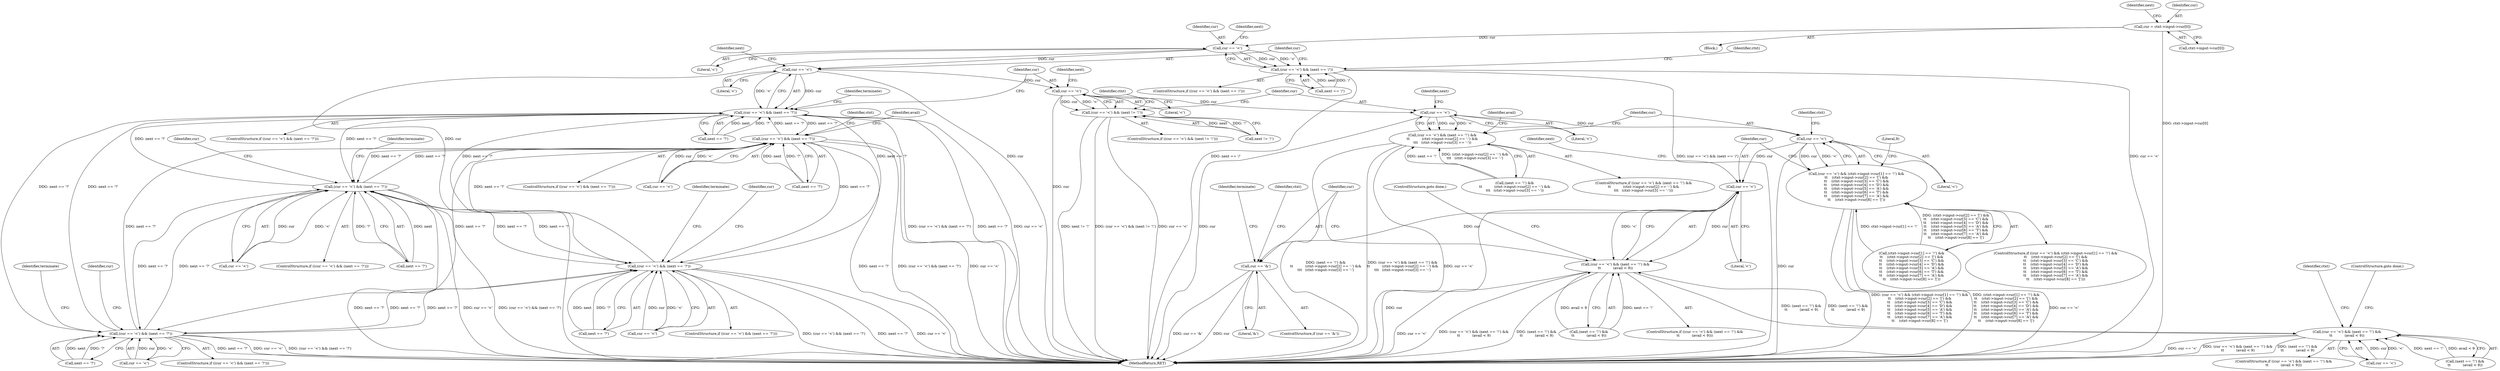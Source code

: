 digraph "0_Chrome_44a637b47793512bfb1d2589d43b8dc492a97629_1@array" {
"1001246" [label="(Call,cur = ctxt->input->cur[0])"];
"1001276" [label="(Call,cur == '<')"];
"1001275" [label="(Call,(cur == '<') && (next == '/'))"];
"1001292" [label="(Call,cur == '<')"];
"1001291" [label="(Call,(cur == '<') && (next == '?'))"];
"1000604" [label="(Call,(cur == '<') && (next == '?'))"];
"1002077" [label="(Call,(cur == '<') && (next == '?'))"];
"1002447" [label="(Call,(cur == '<') && (next == '?'))"];
"1002644" [label="(Call,(cur == '<') && (next == '?'))"];
"1001316" [label="(Call,cur == '<')"];
"1001315" [label="(Call,(cur == '<') && (next != '!'))"];
"1001332" [label="(Call,cur == '<')"];
"1001331" [label="(Call,(cur == '<') && (next == '!') &&\n\t\t           (ctxt->input->cur[2] == '-') &&\n\t\t\t   (ctxt->input->cur[3] == '-'))"];
"1001404" [label="(Call,cur == '<')"];
"1001403" [label="(Call,(cur == '<') && (ctxt->input->cur[1] == '!') &&\n\t\t    (ctxt->input->cur[2] == '[') &&\n\t\t    (ctxt->input->cur[3] == 'C') &&\n\t\t    (ctxt->input->cur[4] == 'D') &&\n\t\t    (ctxt->input->cur[5] == 'A') &&\n\t\t    (ctxt->input->cur[6] == 'T') &&\n\t\t    (ctxt->input->cur[7] == 'A') &&\n\t\t    (ctxt->input->cur[8] == '['))"];
"1001498" [label="(Call,cur == '<')"];
"1001497" [label="(Call,(cur == '<') && (next == '!') &&\n\t\t           (avail < 9))"];
"1002335" [label="(Call,(cur == '<') && (next == '!') &&\n\t\t           (avail < 9))"];
"1001512" [label="(Call,cur == '&')"];
"1001488" [label="(Literal,9)"];
"1001500" [label="(Literal,'<')"];
"1001290" [label="(ControlStructure,if ((cur == '<') && (next == '?')))"];
"1001404" [label="(Call,cur == '<')"];
"1002451" [label="(Call,next == '?')"];
"1002458" [label="(Identifier,terminate)"];
"1001362" [label="(Identifier,avail)"];
"1001331" [label="(Call,(cur == '<') && (next == '!') &&\n\t\t           (ctxt->input->cur[2] == '-') &&\n\t\t\t   (ctxt->input->cur[3] == '-'))"];
"1002352" [label="(Identifier,ctxt)"];
"1001503" [label="(Identifier,next)"];
"1001285" [label="(Identifier,ctxt)"];
"1001302" [label="(Identifier,terminate)"];
"1002088" [label="(Identifier,terminate)"];
"1001333" [label="(Identifier,cur)"];
"1001296" [label="(Identifier,next)"];
"1001277" [label="(Identifier,cur)"];
"1000603" [label="(ControlStructure,if ((cur == '<') && (next == '?')))"];
"1002645" [label="(Call,cur == '<')"];
"1001325" [label="(Identifier,ctxt)"];
"1002334" [label="(ControlStructure,if ((cur == '<') && (next == '!') &&\n\t\t           (avail < 9)))"];
"1002078" [label="(Call,cur == '<')"];
"1002678" [label="(Identifier,cur)"];
"1001498" [label="(Call,cur == '<')"];
"1002448" [label="(Call,cur == '<')"];
"1002335" [label="(Call,(cur == '<') && (next == '!') &&\n\t\t           (avail < 9))"];
"1001496" [label="(ControlStructure,if ((cur == '<') && (next == '!') &&\n\t\t           (avail < 9)))"];
"1002111" [label="(Identifier,cur)"];
"1001248" [label="(Call,ctxt->input->cur[0])"];
"1001314" [label="(ControlStructure,if ((cur == '<') && (next != '!')))"];
"1001256" [label="(Identifier,next)"];
"1001406" [label="(Literal,'<')"];
"1002076" [label="(ControlStructure,if ((cur == '<') && (next == '?')))"];
"1002643" [label="(ControlStructure,if ((cur == '<') && (next == '?')))"];
"1001514" [label="(Literal,'&')"];
"1002339" [label="(Call,(next == '!') &&\n\t\t           (avail < 9))"];
"1001276" [label="(Call,cur == '<')"];
"1001334" [label="(Literal,'<')"];
"1001316" [label="(Call,cur == '<')"];
"1002081" [label="(Call,next == '?')"];
"1002476" [label="(Identifier,cur)"];
"1001511" [label="(ControlStructure,if (cur == '&'))"];
"1000809" [label="(Identifier,ctxt)"];
"1000605" [label="(Call,cur == '<')"];
"1001335" [label="(Call,(next == '!') &&\n\t\t           (ctxt->input->cur[2] == '-') &&\n\t\t\t   (ctxt->input->cur[3] == '-'))"];
"1002655" [label="(Identifier,terminate)"];
"1001403" [label="(Call,(cur == '<') && (ctxt->input->cur[1] == '!') &&\n\t\t    (ctxt->input->cur[2] == '[') &&\n\t\t    (ctxt->input->cur[3] == 'C') &&\n\t\t    (ctxt->input->cur[4] == 'D') &&\n\t\t    (ctxt->input->cur[5] == 'A') &&\n\t\t    (ctxt->input->cur[6] == 'T') &&\n\t\t    (ctxt->input->cur[7] == 'A') &&\n\t\t    (ctxt->input->cur[8] == '['))"];
"1001275" [label="(Call,(cur == '<') && (next == '/'))"];
"1001293" [label="(Identifier,cur)"];
"1002347" [label="(ControlStructure,goto done;)"];
"1000614" [label="(Identifier,avail)"];
"1001497" [label="(Call,(cur == '<') && (next == '!') &&\n\t\t           (avail < 9))"];
"1001501" [label="(Call,(next == '!') &&\n\t\t           (avail < 9))"];
"1001294" [label="(Literal,'<')"];
"1001274" [label="(ControlStructure,if ((cur == '<') && (next == '/')))"];
"1003319" [label="(MethodReturn,RET)"];
"1001318" [label="(Literal,'<')"];
"1001279" [label="(Call,next == '/')"];
"1002446" [label="(ControlStructure,if ((cur == '<') && (next == '?')))"];
"1001407" [label="(Call,(ctxt->input->cur[1] == '!') &&\n\t\t    (ctxt->input->cur[2] == '[') &&\n\t\t    (ctxt->input->cur[3] == 'C') &&\n\t\t    (ctxt->input->cur[4] == 'D') &&\n\t\t    (ctxt->input->cur[5] == 'A') &&\n\t\t    (ctxt->input->cur[6] == 'T') &&\n\t\t    (ctxt->input->cur[7] == 'A') &&\n\t\t    (ctxt->input->cur[8] == '['))"];
"1001402" [label="(ControlStructure,if ((cur == '<') && (ctxt->input->cur[1] == '!') &&\n\t\t    (ctxt->input->cur[2] == '[') &&\n\t\t    (ctxt->input->cur[3] == 'C') &&\n\t\t    (ctxt->input->cur[4] == 'D') &&\n\t\t    (ctxt->input->cur[5] == 'A') &&\n\t\t    (ctxt->input->cur[6] == 'T') &&\n\t\t    (ctxt->input->cur[7] == 'A') &&\n\t\t    (ctxt->input->cur[8] == '[')))"];
"1001330" [label="(ControlStructure,if ((cur == '<') && (next == '!') &&\n\t\t           (ctxt->input->cur[2] == '-') &&\n\t\t\t   (ctxt->input->cur[3] == '-')))"];
"1002644" [label="(Call,(cur == '<') && (next == '?'))"];
"1001512" [label="(Call,cur == '&')"];
"1001319" [label="(Call,next != '!')"];
"1001315" [label="(Call,(cur == '<') && (next != '!'))"];
"1001291" [label="(Call,(cur == '<') && (next == '?'))"];
"1001536" [label="(Identifier,ctxt)"];
"1001499" [label="(Identifier,cur)"];
"1002447" [label="(Call,(cur == '<') && (next == '?'))"];
"1001519" [label="(Identifier,terminate)"];
"1002077" [label="(Call,(cur == '<') && (next == '?'))"];
"1001337" [label="(Identifier,next)"];
"1001332" [label="(Call,cur == '<')"];
"1001412" [label="(Identifier,ctxt)"];
"1001232" [label="(Block,)"];
"1001246" [label="(Call,cur = ctxt->input->cur[0])"];
"1001320" [label="(Identifier,next)"];
"1001405" [label="(Identifier,cur)"];
"1001292" [label="(Call,cur == '<')"];
"1002648" [label="(Call,next == '?')"];
"1001280" [label="(Identifier,next)"];
"1001247" [label="(Identifier,cur)"];
"1001317" [label="(Identifier,cur)"];
"1001278" [label="(Literal,'<')"];
"1000604" [label="(Call,(cur == '<') && (next == '?'))"];
"1001295" [label="(Call,next == '?')"];
"1001509" [label="(ControlStructure,goto done;)"];
"1001513" [label="(Identifier,cur)"];
"1002336" [label="(Call,cur == '<')"];
"1000608" [label="(Call,next == '?')"];
"1001246" -> "1001232"  [label="AST: "];
"1001246" -> "1001248"  [label="CFG: "];
"1001247" -> "1001246"  [label="AST: "];
"1001248" -> "1001246"  [label="AST: "];
"1001256" -> "1001246"  [label="CFG: "];
"1001246" -> "1003319"  [label="DDG: ctxt->input->cur[0]"];
"1001246" -> "1001276"  [label="DDG: cur"];
"1001276" -> "1001275"  [label="AST: "];
"1001276" -> "1001278"  [label="CFG: "];
"1001277" -> "1001276"  [label="AST: "];
"1001278" -> "1001276"  [label="AST: "];
"1001280" -> "1001276"  [label="CFG: "];
"1001275" -> "1001276"  [label="CFG: "];
"1001276" -> "1003319"  [label="DDG: cur"];
"1001276" -> "1001275"  [label="DDG: cur"];
"1001276" -> "1001275"  [label="DDG: '<'"];
"1001276" -> "1001292"  [label="DDG: cur"];
"1001275" -> "1001274"  [label="AST: "];
"1001275" -> "1001279"  [label="CFG: "];
"1001279" -> "1001275"  [label="AST: "];
"1001285" -> "1001275"  [label="CFG: "];
"1001293" -> "1001275"  [label="CFG: "];
"1001275" -> "1003319"  [label="DDG: (cur == '<') && (next == '/')"];
"1001275" -> "1003319"  [label="DDG: cur == '<'"];
"1001275" -> "1003319"  [label="DDG: next == '/'"];
"1001279" -> "1001275"  [label="DDG: next"];
"1001279" -> "1001275"  [label="DDG: '/'"];
"1001292" -> "1001291"  [label="AST: "];
"1001292" -> "1001294"  [label="CFG: "];
"1001293" -> "1001292"  [label="AST: "];
"1001294" -> "1001292"  [label="AST: "];
"1001296" -> "1001292"  [label="CFG: "];
"1001291" -> "1001292"  [label="CFG: "];
"1001292" -> "1003319"  [label="DDG: cur"];
"1001292" -> "1001291"  [label="DDG: cur"];
"1001292" -> "1001291"  [label="DDG: '<'"];
"1001292" -> "1001316"  [label="DDG: cur"];
"1001291" -> "1001290"  [label="AST: "];
"1001291" -> "1001295"  [label="CFG: "];
"1001295" -> "1001291"  [label="AST: "];
"1001302" -> "1001291"  [label="CFG: "];
"1001317" -> "1001291"  [label="CFG: "];
"1001291" -> "1003319"  [label="DDG: next == '?'"];
"1001291" -> "1003319"  [label="DDG: cur == '<'"];
"1001291" -> "1003319"  [label="DDG: (cur == '<') && (next == '?')"];
"1001291" -> "1000604"  [label="DDG: next == '?'"];
"1002447" -> "1001291"  [label="DDG: next == '?'"];
"1002644" -> "1001291"  [label="DDG: next == '?'"];
"1002077" -> "1001291"  [label="DDG: next == '?'"];
"1000604" -> "1001291"  [label="DDG: next == '?'"];
"1001295" -> "1001291"  [label="DDG: next"];
"1001295" -> "1001291"  [label="DDG: '?'"];
"1001291" -> "1002077"  [label="DDG: next == '?'"];
"1001291" -> "1002447"  [label="DDG: next == '?'"];
"1001291" -> "1002644"  [label="DDG: next == '?'"];
"1000604" -> "1000603"  [label="AST: "];
"1000604" -> "1000605"  [label="CFG: "];
"1000604" -> "1000608"  [label="CFG: "];
"1000605" -> "1000604"  [label="AST: "];
"1000608" -> "1000604"  [label="AST: "];
"1000614" -> "1000604"  [label="CFG: "];
"1000809" -> "1000604"  [label="CFG: "];
"1000604" -> "1003319"  [label="DDG: next == '?'"];
"1000604" -> "1003319"  [label="DDG: (cur == '<') && (next == '?')"];
"1000604" -> "1003319"  [label="DDG: cur == '<'"];
"1000605" -> "1000604"  [label="DDG: cur"];
"1000605" -> "1000604"  [label="DDG: '<'"];
"1002447" -> "1000604"  [label="DDG: next == '?'"];
"1002644" -> "1000604"  [label="DDG: next == '?'"];
"1002077" -> "1000604"  [label="DDG: next == '?'"];
"1000608" -> "1000604"  [label="DDG: next"];
"1000608" -> "1000604"  [label="DDG: '?'"];
"1000604" -> "1002077"  [label="DDG: next == '?'"];
"1000604" -> "1002447"  [label="DDG: next == '?'"];
"1000604" -> "1002644"  [label="DDG: next == '?'"];
"1002077" -> "1002076"  [label="AST: "];
"1002077" -> "1002078"  [label="CFG: "];
"1002077" -> "1002081"  [label="CFG: "];
"1002078" -> "1002077"  [label="AST: "];
"1002081" -> "1002077"  [label="AST: "];
"1002088" -> "1002077"  [label="CFG: "];
"1002111" -> "1002077"  [label="CFG: "];
"1002077" -> "1003319"  [label="DDG: next == '?'"];
"1002077" -> "1003319"  [label="DDG: cur == '<'"];
"1002077" -> "1003319"  [label="DDG: (cur == '<') && (next == '?')"];
"1002078" -> "1002077"  [label="DDG: cur"];
"1002078" -> "1002077"  [label="DDG: '<'"];
"1002447" -> "1002077"  [label="DDG: next == '?'"];
"1002644" -> "1002077"  [label="DDG: next == '?'"];
"1002081" -> "1002077"  [label="DDG: next"];
"1002081" -> "1002077"  [label="DDG: '?'"];
"1002077" -> "1002447"  [label="DDG: next == '?'"];
"1002077" -> "1002644"  [label="DDG: next == '?'"];
"1002447" -> "1002446"  [label="AST: "];
"1002447" -> "1002448"  [label="CFG: "];
"1002447" -> "1002451"  [label="CFG: "];
"1002448" -> "1002447"  [label="AST: "];
"1002451" -> "1002447"  [label="AST: "];
"1002458" -> "1002447"  [label="CFG: "];
"1002476" -> "1002447"  [label="CFG: "];
"1002447" -> "1003319"  [label="DDG: next == '?'"];
"1002447" -> "1003319"  [label="DDG: cur == '<'"];
"1002447" -> "1003319"  [label="DDG: (cur == '<') && (next == '?')"];
"1002448" -> "1002447"  [label="DDG: cur"];
"1002448" -> "1002447"  [label="DDG: '<'"];
"1002451" -> "1002447"  [label="DDG: next"];
"1002451" -> "1002447"  [label="DDG: '?'"];
"1002644" -> "1002447"  [label="DDG: next == '?'"];
"1002447" -> "1002644"  [label="DDG: next == '?'"];
"1002644" -> "1002643"  [label="AST: "];
"1002644" -> "1002645"  [label="CFG: "];
"1002644" -> "1002648"  [label="CFG: "];
"1002645" -> "1002644"  [label="AST: "];
"1002648" -> "1002644"  [label="AST: "];
"1002655" -> "1002644"  [label="CFG: "];
"1002678" -> "1002644"  [label="CFG: "];
"1002644" -> "1003319"  [label="DDG: next == '?'"];
"1002644" -> "1003319"  [label="DDG: cur == '<'"];
"1002644" -> "1003319"  [label="DDG: (cur == '<') && (next == '?')"];
"1002645" -> "1002644"  [label="DDG: cur"];
"1002645" -> "1002644"  [label="DDG: '<'"];
"1002648" -> "1002644"  [label="DDG: next"];
"1002648" -> "1002644"  [label="DDG: '?'"];
"1001316" -> "1001315"  [label="AST: "];
"1001316" -> "1001318"  [label="CFG: "];
"1001317" -> "1001316"  [label="AST: "];
"1001318" -> "1001316"  [label="AST: "];
"1001320" -> "1001316"  [label="CFG: "];
"1001315" -> "1001316"  [label="CFG: "];
"1001316" -> "1003319"  [label="DDG: cur"];
"1001316" -> "1001315"  [label="DDG: cur"];
"1001316" -> "1001315"  [label="DDG: '<'"];
"1001316" -> "1001332"  [label="DDG: cur"];
"1001315" -> "1001314"  [label="AST: "];
"1001315" -> "1001319"  [label="CFG: "];
"1001319" -> "1001315"  [label="AST: "];
"1001325" -> "1001315"  [label="CFG: "];
"1001333" -> "1001315"  [label="CFG: "];
"1001315" -> "1003319"  [label="DDG: cur == '<'"];
"1001315" -> "1003319"  [label="DDG: next != '!'"];
"1001315" -> "1003319"  [label="DDG: (cur == '<') && (next != '!')"];
"1001319" -> "1001315"  [label="DDG: next"];
"1001319" -> "1001315"  [label="DDG: '!'"];
"1001332" -> "1001331"  [label="AST: "];
"1001332" -> "1001334"  [label="CFG: "];
"1001333" -> "1001332"  [label="AST: "];
"1001334" -> "1001332"  [label="AST: "];
"1001337" -> "1001332"  [label="CFG: "];
"1001331" -> "1001332"  [label="CFG: "];
"1001332" -> "1003319"  [label="DDG: cur"];
"1001332" -> "1001331"  [label="DDG: cur"];
"1001332" -> "1001331"  [label="DDG: '<'"];
"1001332" -> "1001404"  [label="DDG: cur"];
"1001331" -> "1001330"  [label="AST: "];
"1001331" -> "1001335"  [label="CFG: "];
"1001335" -> "1001331"  [label="AST: "];
"1001362" -> "1001331"  [label="CFG: "];
"1001405" -> "1001331"  [label="CFG: "];
"1001331" -> "1003319"  [label="DDG: cur == '<'"];
"1001331" -> "1003319"  [label="DDG: (next == '!') &&\n\t\t           (ctxt->input->cur[2] == '-') &&\n\t\t\t   (ctxt->input->cur[3] == '-')"];
"1001331" -> "1003319"  [label="DDG: (cur == '<') && (next == '!') &&\n\t\t           (ctxt->input->cur[2] == '-') &&\n\t\t\t   (ctxt->input->cur[3] == '-')"];
"1001335" -> "1001331"  [label="DDG: next == '!'"];
"1001335" -> "1001331"  [label="DDG: (ctxt->input->cur[2] == '-') &&\n\t\t\t   (ctxt->input->cur[3] == '-')"];
"1001404" -> "1001403"  [label="AST: "];
"1001404" -> "1001406"  [label="CFG: "];
"1001405" -> "1001404"  [label="AST: "];
"1001406" -> "1001404"  [label="AST: "];
"1001412" -> "1001404"  [label="CFG: "];
"1001403" -> "1001404"  [label="CFG: "];
"1001404" -> "1003319"  [label="DDG: cur"];
"1001404" -> "1001403"  [label="DDG: cur"];
"1001404" -> "1001403"  [label="DDG: '<'"];
"1001404" -> "1001498"  [label="DDG: cur"];
"1001403" -> "1001402"  [label="AST: "];
"1001403" -> "1001407"  [label="CFG: "];
"1001407" -> "1001403"  [label="AST: "];
"1001488" -> "1001403"  [label="CFG: "];
"1001499" -> "1001403"  [label="CFG: "];
"1001403" -> "1003319"  [label="DDG: cur == '<'"];
"1001403" -> "1003319"  [label="DDG: (cur == '<') && (ctxt->input->cur[1] == '!') &&\n\t\t    (ctxt->input->cur[2] == '[') &&\n\t\t    (ctxt->input->cur[3] == 'C') &&\n\t\t    (ctxt->input->cur[4] == 'D') &&\n\t\t    (ctxt->input->cur[5] == 'A') &&\n\t\t    (ctxt->input->cur[6] == 'T') &&\n\t\t    (ctxt->input->cur[7] == 'A') &&\n\t\t    (ctxt->input->cur[8] == '[')"];
"1001403" -> "1003319"  [label="DDG: (ctxt->input->cur[1] == '!') &&\n\t\t    (ctxt->input->cur[2] == '[') &&\n\t\t    (ctxt->input->cur[3] == 'C') &&\n\t\t    (ctxt->input->cur[4] == 'D') &&\n\t\t    (ctxt->input->cur[5] == 'A') &&\n\t\t    (ctxt->input->cur[6] == 'T') &&\n\t\t    (ctxt->input->cur[7] == 'A') &&\n\t\t    (ctxt->input->cur[8] == '[')"];
"1001407" -> "1001403"  [label="DDG: ctxt->input->cur[1] == '!'"];
"1001407" -> "1001403"  [label="DDG: (ctxt->input->cur[2] == '[') &&\n\t\t    (ctxt->input->cur[3] == 'C') &&\n\t\t    (ctxt->input->cur[4] == 'D') &&\n\t\t    (ctxt->input->cur[5] == 'A') &&\n\t\t    (ctxt->input->cur[6] == 'T') &&\n\t\t    (ctxt->input->cur[7] == 'A') &&\n\t\t    (ctxt->input->cur[8] == '[')"];
"1001498" -> "1001497"  [label="AST: "];
"1001498" -> "1001500"  [label="CFG: "];
"1001499" -> "1001498"  [label="AST: "];
"1001500" -> "1001498"  [label="AST: "];
"1001503" -> "1001498"  [label="CFG: "];
"1001497" -> "1001498"  [label="CFG: "];
"1001498" -> "1003319"  [label="DDG: cur"];
"1001498" -> "1001497"  [label="DDG: cur"];
"1001498" -> "1001497"  [label="DDG: '<'"];
"1001498" -> "1001512"  [label="DDG: cur"];
"1001497" -> "1001496"  [label="AST: "];
"1001497" -> "1001501"  [label="CFG: "];
"1001501" -> "1001497"  [label="AST: "];
"1001509" -> "1001497"  [label="CFG: "];
"1001513" -> "1001497"  [label="CFG: "];
"1001497" -> "1003319"  [label="DDG: (cur == '<') && (next == '!') &&\n\t\t           (avail < 9)"];
"1001497" -> "1003319"  [label="DDG: (next == '!') &&\n\t\t           (avail < 9)"];
"1001497" -> "1003319"  [label="DDG: cur == '<'"];
"1002335" -> "1001497"  [label="DDG: (next == '!') &&\n\t\t           (avail < 9)"];
"1001501" -> "1001497"  [label="DDG: next == '!'"];
"1001501" -> "1001497"  [label="DDG: avail < 9"];
"1001497" -> "1002335"  [label="DDG: (next == '!') &&\n\t\t           (avail < 9)"];
"1002335" -> "1002334"  [label="AST: "];
"1002335" -> "1002336"  [label="CFG: "];
"1002335" -> "1002339"  [label="CFG: "];
"1002336" -> "1002335"  [label="AST: "];
"1002339" -> "1002335"  [label="AST: "];
"1002347" -> "1002335"  [label="CFG: "];
"1002352" -> "1002335"  [label="CFG: "];
"1002335" -> "1003319"  [label="DDG: cur == '<'"];
"1002335" -> "1003319"  [label="DDG: (cur == '<') && (next == '!') &&\n\t\t           (avail < 9)"];
"1002335" -> "1003319"  [label="DDG: (next == '!') &&\n\t\t           (avail < 9)"];
"1002336" -> "1002335"  [label="DDG: cur"];
"1002336" -> "1002335"  [label="DDG: '<'"];
"1002339" -> "1002335"  [label="DDG: next == '!'"];
"1002339" -> "1002335"  [label="DDG: avail < 9"];
"1001512" -> "1001511"  [label="AST: "];
"1001512" -> "1001514"  [label="CFG: "];
"1001513" -> "1001512"  [label="AST: "];
"1001514" -> "1001512"  [label="AST: "];
"1001519" -> "1001512"  [label="CFG: "];
"1001536" -> "1001512"  [label="CFG: "];
"1001512" -> "1003319"  [label="DDG: cur"];
"1001512" -> "1003319"  [label="DDG: cur == '&'"];
}
